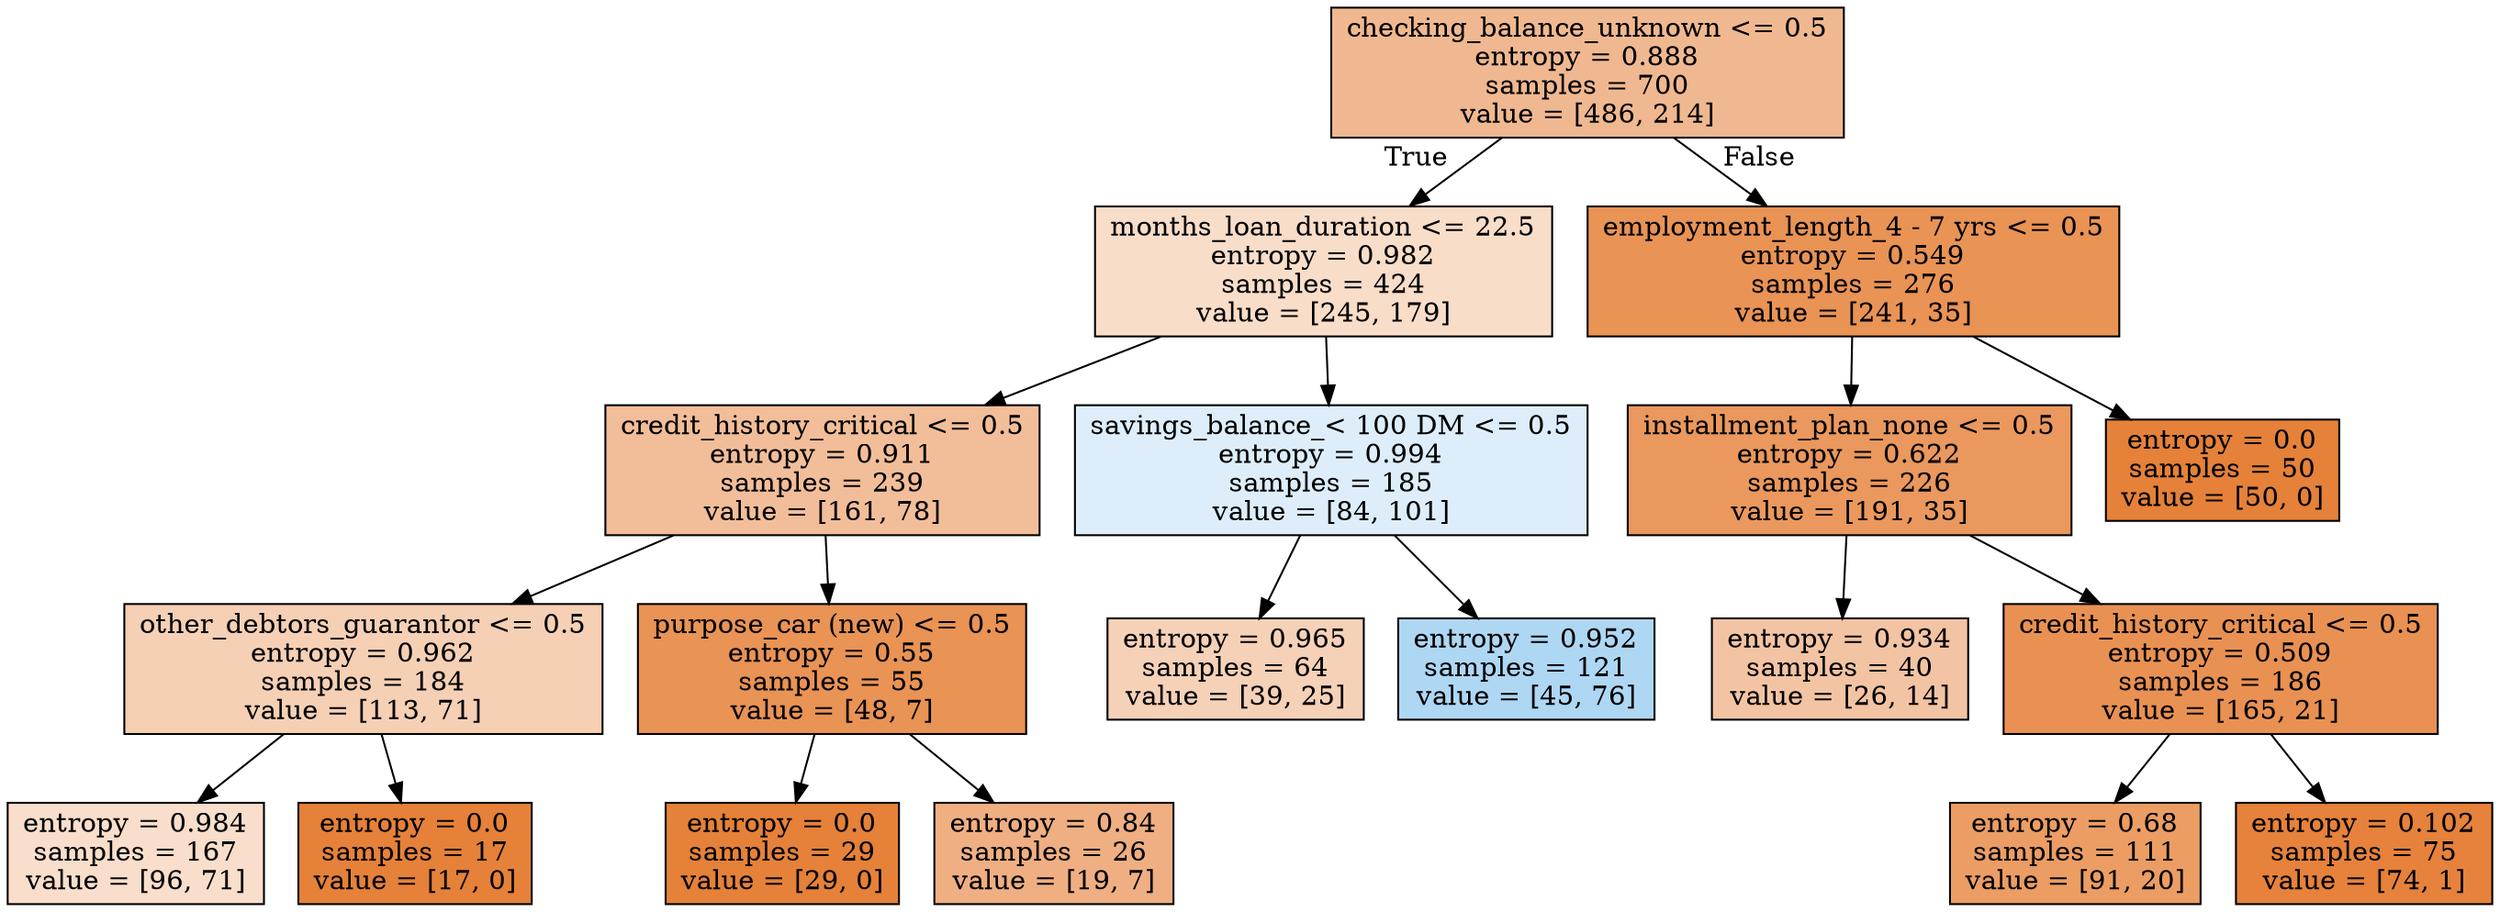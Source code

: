 digraph Tree {
node [shape=box, style="filled", color="black"] ;
0 [label="checking_balance_unknown <= 0.5\nentropy = 0.888\nsamples = 700\nvalue = [486, 214]", fillcolor="#e581398f"] ;
1 [label="months_loan_duration <= 22.5\nentropy = 0.982\nsamples = 424\nvalue = [245, 179]", fillcolor="#e5813945"] ;
0 -> 1 [labeldistance=2.5, labelangle=45, headlabel="True"] ;
3 [label="credit_history_critical <= 0.5\nentropy = 0.911\nsamples = 239\nvalue = [161, 78]", fillcolor="#e5813983"] ;
1 -> 3 ;
7 [label="other_debtors_guarantor <= 0.5\nentropy = 0.962\nsamples = 184\nvalue = [113, 71]", fillcolor="#e581395f"] ;
3 -> 7 ;
9 [label="entropy = 0.984\nsamples = 167\nvalue = [96, 71]", fillcolor="#e5813942"] ;
7 -> 9 ;
10 [label="entropy = 0.0\nsamples = 17\nvalue = [17, 0]", fillcolor="#e58139ff"] ;
7 -> 10 ;
8 [label="purpose_car (new) <= 0.5\nentropy = 0.55\nsamples = 55\nvalue = [48, 7]", fillcolor="#e58139da"] ;
3 -> 8 ;
15 [label="entropy = 0.0\nsamples = 29\nvalue = [29, 0]", fillcolor="#e58139ff"] ;
8 -> 15 ;
16 [label="entropy = 0.84\nsamples = 26\nvalue = [19, 7]", fillcolor="#e58139a1"] ;
8 -> 16 ;
4 [label="savings_balance_< 100 DM <= 0.5\nentropy = 0.994\nsamples = 185\nvalue = [84, 101]", fillcolor="#399de52b"] ;
1 -> 4 ;
17 [label="entropy = 0.965\nsamples = 64\nvalue = [39, 25]", fillcolor="#e581395c"] ;
4 -> 17 ;
18 [label="entropy = 0.952\nsamples = 121\nvalue = [45, 76]", fillcolor="#399de568"] ;
4 -> 18 ;
2 [label="employment_length_4 - 7 yrs <= 0.5\nentropy = 0.549\nsamples = 276\nvalue = [241, 35]", fillcolor="#e58139da"] ;
0 -> 2 [labeldistance=2.5, labelangle=-45, headlabel="False"] ;
5 [label="installment_plan_none <= 0.5\nentropy = 0.622\nsamples = 226\nvalue = [191, 35]", fillcolor="#e58139d0"] ;
2 -> 5 ;
11 [label="entropy = 0.934\nsamples = 40\nvalue = [26, 14]", fillcolor="#e5813976"] ;
5 -> 11 ;
12 [label="credit_history_critical <= 0.5\nentropy = 0.509\nsamples = 186\nvalue = [165, 21]", fillcolor="#e58139df"] ;
5 -> 12 ;
13 [label="entropy = 0.68\nsamples = 111\nvalue = [91, 20]", fillcolor="#e58139c7"] ;
12 -> 13 ;
14 [label="entropy = 0.102\nsamples = 75\nvalue = [74, 1]", fillcolor="#e58139fc"] ;
12 -> 14 ;
6 [label="entropy = 0.0\nsamples = 50\nvalue = [50, 0]", fillcolor="#e58139ff"] ;
2 -> 6 ;
}